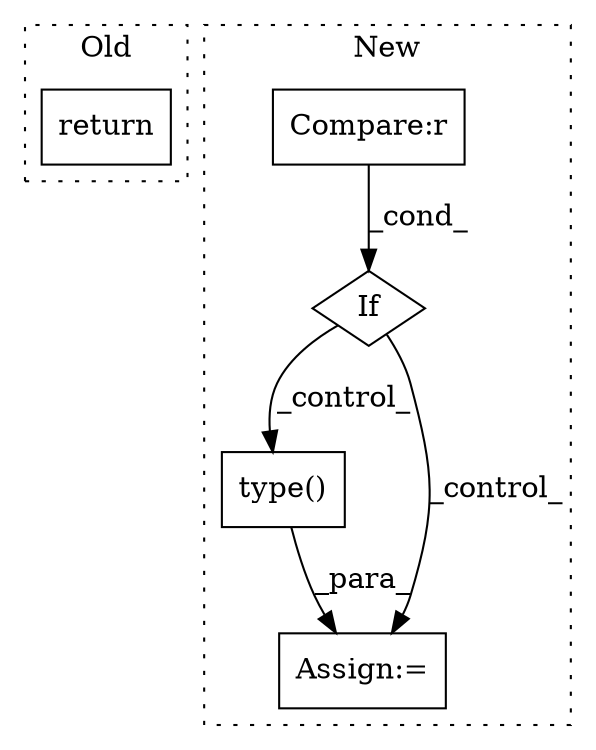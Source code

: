 digraph G {
subgraph cluster0 {
1 [label="return" a="93" s="2624" l="7" shape="box"];
label = "Old";
style="dotted";
}
subgraph cluster1 {
2 [label="type()" a="75" s="3336,3371" l="22,1" shape="box"];
3 [label="Assign:=" a="68" s="3306" l="10" shape="box"];
4 [label="If" a="96" s="3255" l="0" shape="diamond"];
5 [label="Compare:r" a="40" s="3255" l="28" shape="box"];
label = "New";
style="dotted";
}
2 -> 3 [label="_para_"];
4 -> 3 [label="_control_"];
4 -> 2 [label="_control_"];
5 -> 4 [label="_cond_"];
}